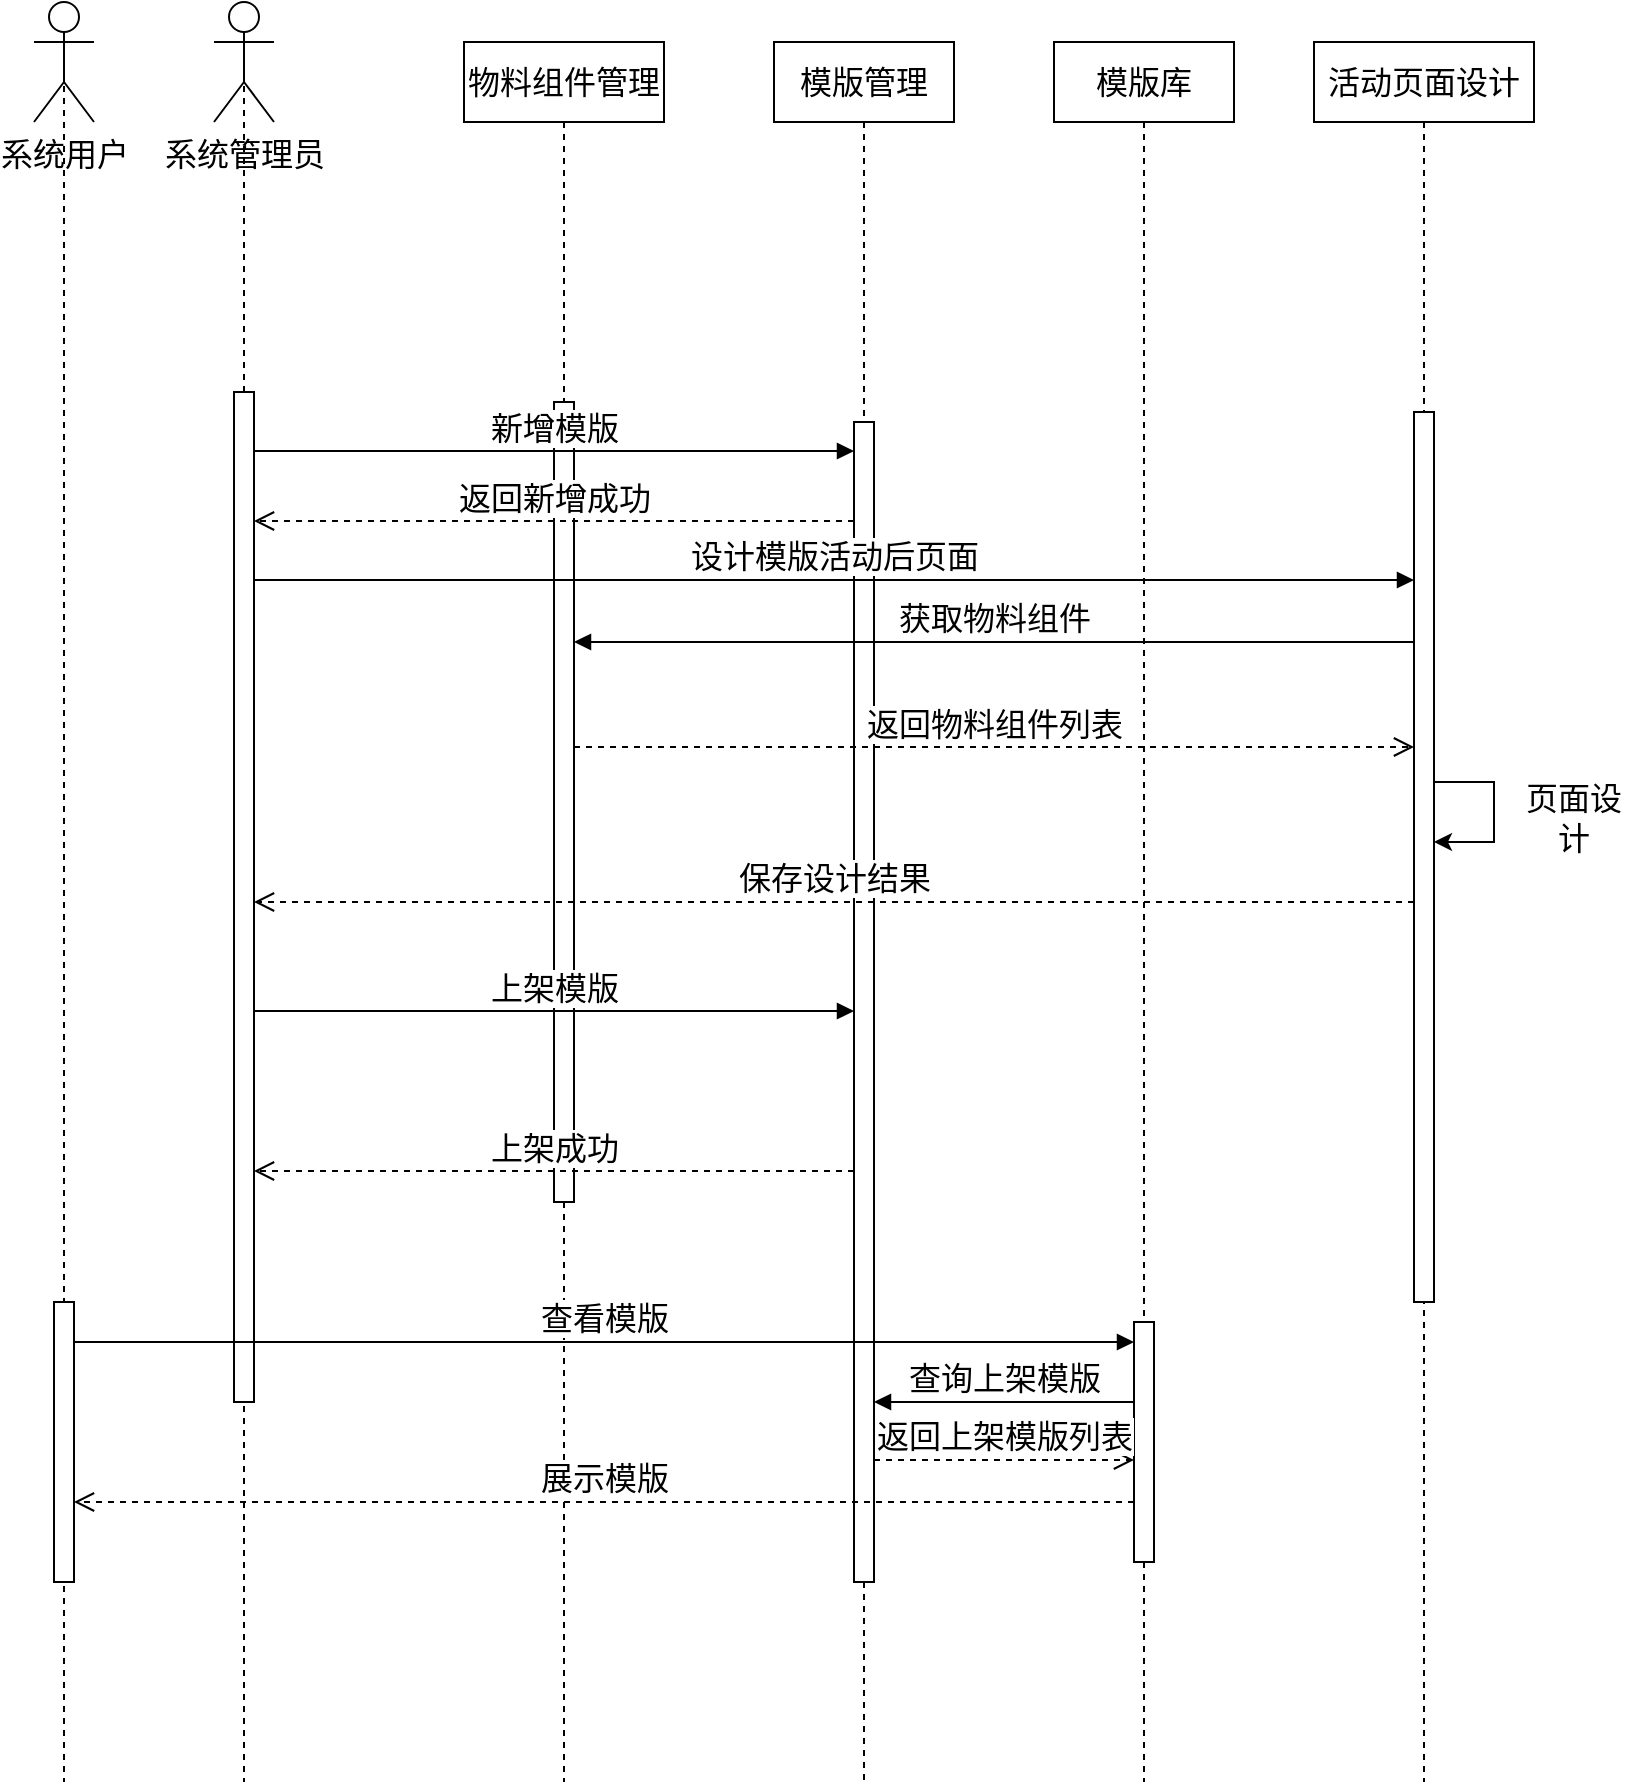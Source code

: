 <mxfile version="24.0.7" type="github">
  <diagram name="第 1 页" id="w9qvFU2rq8Aa3MwLWswK">
    <mxGraphModel dx="420" dy="1146" grid="1" gridSize="10" guides="1" tooltips="1" connect="1" arrows="1" fold="1" page="1" pageScale="1" pageWidth="827" pageHeight="1169" math="0" shadow="0">
      <root>
        <mxCell id="0" />
        <mxCell id="1" parent="0" />
        <mxCell id="nOtRfNLZ3b11A0fir6sg-1" style="edgeStyle=orthogonalEdgeStyle;rounded=0;orthogonalLoop=1;jettySize=auto;html=1;exitX=0.5;exitY=0.5;exitDx=0;exitDy=0;exitPerimeter=0;dashed=1;endArrow=none;endFill=0;fontSize=16;" edge="1" parent="1" source="nOtRfNLZ3b11A0fir6sg-2">
          <mxGeometry relative="1" as="geometry">
            <mxPoint x="2565" y="1240" as="targetPoint" />
          </mxGeometry>
        </mxCell>
        <mxCell id="nOtRfNLZ3b11A0fir6sg-2" value="系统管理员" style="shape=umlActor;verticalLabelPosition=bottom;verticalAlign=top;html=1;outlineConnect=0;fontSize=16;" vertex="1" parent="1">
          <mxGeometry x="2550" y="350" width="30" height="60" as="geometry" />
        </mxCell>
        <mxCell id="nOtRfNLZ3b11A0fir6sg-3" style="edgeStyle=orthogonalEdgeStyle;rounded=0;orthogonalLoop=1;jettySize=auto;html=1;exitX=0.5;exitY=1;exitDx=0;exitDy=0;dashed=1;endArrow=none;endFill=0;fontSize=16;" edge="1" parent="1" source="nOtRfNLZ3b11A0fir6sg-4">
          <mxGeometry relative="1" as="geometry">
            <mxPoint x="2725" y="1240" as="targetPoint" />
          </mxGeometry>
        </mxCell>
        <mxCell id="nOtRfNLZ3b11A0fir6sg-4" value="物料组件管理" style="rounded=0;whiteSpace=wrap;html=1;fontSize=16;" vertex="1" parent="1">
          <mxGeometry x="2675" y="370" width="100" height="40" as="geometry" />
        </mxCell>
        <mxCell id="nOtRfNLZ3b11A0fir6sg-5" style="edgeStyle=orthogonalEdgeStyle;rounded=0;orthogonalLoop=1;jettySize=auto;html=1;exitX=0.5;exitY=1;exitDx=0;exitDy=0;dashed=1;endArrow=none;endFill=0;fontSize=16;" edge="1" parent="1" source="nOtRfNLZ3b11A0fir6sg-15">
          <mxGeometry relative="1" as="geometry">
            <mxPoint x="2875" y="1240" as="targetPoint" />
          </mxGeometry>
        </mxCell>
        <mxCell id="nOtRfNLZ3b11A0fir6sg-6" value="模版管理" style="rounded=0;whiteSpace=wrap;html=1;fontSize=16;" vertex="1" parent="1">
          <mxGeometry x="2830" y="370" width="90" height="40" as="geometry" />
        </mxCell>
        <mxCell id="nOtRfNLZ3b11A0fir6sg-7" style="edgeStyle=orthogonalEdgeStyle;rounded=0;orthogonalLoop=1;jettySize=auto;html=1;exitX=0.5;exitY=1;exitDx=0;exitDy=0;dashed=1;endArrow=none;endFill=0;fontSize=16;" edge="1" parent="1" source="nOtRfNLZ3b11A0fir6sg-31">
          <mxGeometry relative="1" as="geometry">
            <mxPoint x="3015" y="1240" as="targetPoint" />
          </mxGeometry>
        </mxCell>
        <mxCell id="nOtRfNLZ3b11A0fir6sg-8" value="模版库" style="rounded=0;whiteSpace=wrap;html=1;fontSize=16;" vertex="1" parent="1">
          <mxGeometry x="2970" y="370" width="90" height="40" as="geometry" />
        </mxCell>
        <mxCell id="nOtRfNLZ3b11A0fir6sg-36" style="edgeStyle=orthogonalEdgeStyle;rounded=0;orthogonalLoop=1;jettySize=auto;html=1;exitX=0.5;exitY=1;exitDx=0;exitDy=0;dashed=1;endArrow=none;endFill=0;fontSize=16;" edge="1" parent="1" source="nOtRfNLZ3b11A0fir6sg-10">
          <mxGeometry relative="1" as="geometry">
            <mxPoint x="3155" y="1240" as="targetPoint" />
          </mxGeometry>
        </mxCell>
        <mxCell id="nOtRfNLZ3b11A0fir6sg-10" value="活动页面设计" style="rounded=0;whiteSpace=wrap;html=1;fontSize=16;" vertex="1" parent="1">
          <mxGeometry x="3100" y="370" width="110" height="40" as="geometry" />
        </mxCell>
        <mxCell id="nOtRfNLZ3b11A0fir6sg-11" value="" style="html=1;points=[[0,0,0,0,5],[0,1,0,0,-5],[1,0,0,0,5],[1,1,0,0,-5]];perimeter=orthogonalPerimeter;outlineConnect=0;targetShapes=umlLifeline;portConstraint=eastwest;newEdgeStyle={&quot;curved&quot;:0,&quot;rounded&quot;:0};fontSize=16;" vertex="1" parent="1">
          <mxGeometry x="2560" y="545" width="10" height="505" as="geometry" />
        </mxCell>
        <mxCell id="nOtRfNLZ3b11A0fir6sg-12" value="" style="html=1;points=[[0,0,0,0,5],[0,1,0,0,-5],[1,0,0,0,5],[1,1,0,0,-5]];perimeter=orthogonalPerimeter;outlineConnect=0;targetShapes=umlLifeline;portConstraint=eastwest;newEdgeStyle={&quot;curved&quot;:0,&quot;rounded&quot;:0};fontSize=16;" vertex="1" parent="1">
          <mxGeometry x="2720" y="550" width="10" height="400" as="geometry" />
        </mxCell>
        <mxCell id="nOtRfNLZ3b11A0fir6sg-13" value="" style="html=1;points=[[0,0,0,0,5],[0,1,0,0,-5],[1,0,0,0,5],[1,1,0,0,-5]];perimeter=orthogonalPerimeter;outlineConnect=0;targetShapes=umlLifeline;portConstraint=eastwest;newEdgeStyle={&quot;curved&quot;:0,&quot;rounded&quot;:0};fontSize=16;" vertex="1" parent="1">
          <mxGeometry x="3150" y="555" width="10" height="445" as="geometry" />
        </mxCell>
        <mxCell id="nOtRfNLZ3b11A0fir6sg-14" value="" style="edgeStyle=orthogonalEdgeStyle;rounded=0;orthogonalLoop=1;jettySize=auto;html=1;exitX=0.5;exitY=1;exitDx=0;exitDy=0;dashed=1;endArrow=none;endFill=0;fontSize=16;" edge="1" parent="1" source="nOtRfNLZ3b11A0fir6sg-6" target="nOtRfNLZ3b11A0fir6sg-15">
          <mxGeometry relative="1" as="geometry">
            <mxPoint x="2875" y="1170" as="targetPoint" />
            <mxPoint x="2875" y="410" as="sourcePoint" />
            <Array as="points">
              <mxPoint x="2875" y="540" />
              <mxPoint x="2875" y="540" />
            </Array>
          </mxGeometry>
        </mxCell>
        <mxCell id="nOtRfNLZ3b11A0fir6sg-15" value="" style="html=1;points=[[0,0,0,0,5],[0,1,0,0,-5],[1,0,0,0,5],[1,1,0,0,-5]];perimeter=orthogonalPerimeter;outlineConnect=0;targetShapes=umlLifeline;portConstraint=eastwest;newEdgeStyle={&quot;curved&quot;:0,&quot;rounded&quot;:0};fontSize=16;" vertex="1" parent="1">
          <mxGeometry x="2870" y="560" width="10" height="580" as="geometry" />
        </mxCell>
        <mxCell id="nOtRfNLZ3b11A0fir6sg-16" value="新增模版" style="html=1;verticalAlign=bottom;endArrow=block;curved=0;rounded=0;fontSize=16;" edge="1" parent="1">
          <mxGeometry width="80" relative="1" as="geometry">
            <mxPoint x="2570" y="574.5" as="sourcePoint" />
            <mxPoint x="2870" y="574.5" as="targetPoint" />
          </mxGeometry>
        </mxCell>
        <mxCell id="nOtRfNLZ3b11A0fir6sg-17" value="设计模版活动后页面" style="html=1;verticalAlign=bottom;endArrow=block;curved=0;rounded=0;fontSize=16;" edge="1" parent="1">
          <mxGeometry width="80" relative="1" as="geometry">
            <mxPoint x="2570" y="639" as="sourcePoint" />
            <mxPoint x="3150" y="639" as="targetPoint" />
            <mxPoint as="offset" />
          </mxGeometry>
        </mxCell>
        <mxCell id="nOtRfNLZ3b11A0fir6sg-18" value="获取物料组件" style="html=1;verticalAlign=bottom;endArrow=block;curved=0;rounded=0;fontSize=16;" edge="1" parent="1">
          <mxGeometry width="80" relative="1" as="geometry">
            <mxPoint x="3150" y="670" as="sourcePoint" />
            <mxPoint x="2730" y="670" as="targetPoint" />
            <mxPoint as="offset" />
          </mxGeometry>
        </mxCell>
        <mxCell id="nOtRfNLZ3b11A0fir6sg-19" value="返回物料组件列表" style="html=1;verticalAlign=bottom;endArrow=open;dashed=1;endSize=8;curved=0;rounded=0;fontSize=16;" edge="1" parent="1">
          <mxGeometry relative="1" as="geometry">
            <mxPoint x="2730" y="722.5" as="sourcePoint" />
            <mxPoint x="3150" y="722.5" as="targetPoint" />
            <mxPoint as="offset" />
          </mxGeometry>
        </mxCell>
        <mxCell id="nOtRfNLZ3b11A0fir6sg-20" value="" style="endArrow=classic;html=1;rounded=0;fontSize=16;" edge="1" parent="1">
          <mxGeometry width="50" height="50" relative="1" as="geometry">
            <mxPoint x="3160" y="740" as="sourcePoint" />
            <mxPoint x="3160" y="770" as="targetPoint" />
            <Array as="points">
              <mxPoint x="3190" y="740" />
              <mxPoint x="3190" y="770" />
              <mxPoint x="3160" y="770" />
            </Array>
          </mxGeometry>
        </mxCell>
        <mxCell id="nOtRfNLZ3b11A0fir6sg-21" value="页面设计" style="text;html=1;align=center;verticalAlign=middle;whiteSpace=wrap;rounded=0;fontSize=16;" vertex="1" parent="1">
          <mxGeometry x="3200" y="742.5" width="60" height="30" as="geometry" />
        </mxCell>
        <mxCell id="nOtRfNLZ3b11A0fir6sg-22" value="保存设计结果" style="html=1;verticalAlign=bottom;endArrow=open;dashed=1;endSize=8;curved=0;rounded=0;fontSize=16;" edge="1" parent="1" target="nOtRfNLZ3b11A0fir6sg-11">
          <mxGeometry relative="1" as="geometry">
            <mxPoint x="3150" y="800" as="sourcePoint" />
            <mxPoint x="2880" y="800" as="targetPoint" />
          </mxGeometry>
        </mxCell>
        <mxCell id="nOtRfNLZ3b11A0fir6sg-23" value="返回新增成功" style="html=1;verticalAlign=bottom;endArrow=open;dashed=1;endSize=8;curved=0;rounded=0;fontSize=16;" edge="1" parent="1" source="nOtRfNLZ3b11A0fir6sg-15">
          <mxGeometry relative="1" as="geometry">
            <mxPoint x="2650" y="609.5" as="sourcePoint" />
            <mxPoint x="2570" y="609.5" as="targetPoint" />
          </mxGeometry>
        </mxCell>
        <mxCell id="nOtRfNLZ3b11A0fir6sg-24" value="上架模版" style="html=1;verticalAlign=bottom;endArrow=block;curved=0;rounded=0;fontSize=16;" edge="1" parent="1" target="nOtRfNLZ3b11A0fir6sg-15">
          <mxGeometry width="80" relative="1" as="geometry">
            <mxPoint x="2570" y="854.5" as="sourcePoint" />
            <mxPoint x="2650" y="854.5" as="targetPoint" />
          </mxGeometry>
        </mxCell>
        <mxCell id="nOtRfNLZ3b11A0fir6sg-25" value="上架成功" style="html=1;verticalAlign=bottom;endArrow=open;dashed=1;endSize=8;curved=0;rounded=0;fontSize=16;" edge="1" parent="1">
          <mxGeometry relative="1" as="geometry">
            <mxPoint x="2870" y="934.5" as="sourcePoint" />
            <mxPoint x="2570" y="934.5" as="targetPoint" />
            <mxPoint as="offset" />
          </mxGeometry>
        </mxCell>
        <mxCell id="nOtRfNLZ3b11A0fir6sg-26" style="edgeStyle=orthogonalEdgeStyle;rounded=0;orthogonalLoop=1;jettySize=auto;html=1;exitX=0.5;exitY=0.5;exitDx=0;exitDy=0;exitPerimeter=0;dashed=1;endArrow=none;endFill=0;fontSize=16;" edge="1" parent="1" source="nOtRfNLZ3b11A0fir6sg-29">
          <mxGeometry relative="1" as="geometry">
            <mxPoint x="2475" y="1240" as="targetPoint" />
            <Array as="points">
              <mxPoint x="2475" y="1100" />
              <mxPoint x="2475" y="1100" />
            </Array>
          </mxGeometry>
        </mxCell>
        <mxCell id="nOtRfNLZ3b11A0fir6sg-27" value="系统用户" style="shape=umlActor;verticalLabelPosition=bottom;verticalAlign=top;html=1;outlineConnect=0;fontSize=16;" vertex="1" parent="1">
          <mxGeometry x="2460" y="350" width="30" height="60" as="geometry" />
        </mxCell>
        <mxCell id="nOtRfNLZ3b11A0fir6sg-28" value="" style="edgeStyle=orthogonalEdgeStyle;rounded=0;orthogonalLoop=1;jettySize=auto;html=1;exitX=0.5;exitY=0.5;exitDx=0;exitDy=0;exitPerimeter=0;dashed=1;endArrow=none;endFill=0;fontSize=16;" edge="1" parent="1" source="nOtRfNLZ3b11A0fir6sg-27" target="nOtRfNLZ3b11A0fir6sg-29">
          <mxGeometry relative="1" as="geometry">
            <mxPoint x="2475" y="1220" as="targetPoint" />
            <mxPoint x="2475" y="380" as="sourcePoint" />
            <Array as="points">
              <mxPoint x="2475" y="880" />
              <mxPoint x="2475" y="880" />
            </Array>
          </mxGeometry>
        </mxCell>
        <mxCell id="nOtRfNLZ3b11A0fir6sg-29" value="" style="html=1;points=[[0,0,0,0,5],[0,1,0,0,-5],[1,0,0,0,5],[1,1,0,0,-5]];perimeter=orthogonalPerimeter;outlineConnect=0;targetShapes=umlLifeline;portConstraint=eastwest;newEdgeStyle={&quot;curved&quot;:0,&quot;rounded&quot;:0};fontSize=16;" vertex="1" parent="1">
          <mxGeometry x="2470" y="1000" width="10" height="140" as="geometry" />
        </mxCell>
        <mxCell id="nOtRfNLZ3b11A0fir6sg-30" value="" style="edgeStyle=orthogonalEdgeStyle;rounded=0;orthogonalLoop=1;jettySize=auto;html=1;exitX=0.5;exitY=1;exitDx=0;exitDy=0;dashed=1;endArrow=none;endFill=0;fontSize=16;" edge="1" parent="1" source="nOtRfNLZ3b11A0fir6sg-8" target="nOtRfNLZ3b11A0fir6sg-31">
          <mxGeometry relative="1" as="geometry">
            <mxPoint x="3015" y="1190" as="targetPoint" />
            <mxPoint x="3015" y="410" as="sourcePoint" />
            <Array as="points">
              <mxPoint x="3015" y="920" />
              <mxPoint x="3015" y="920" />
            </Array>
          </mxGeometry>
        </mxCell>
        <mxCell id="nOtRfNLZ3b11A0fir6sg-31" value="" style="html=1;points=[[0,0,0,0,5],[0,1,0,0,-5],[1,0,0,0,5],[1,1,0,0,-5]];perimeter=orthogonalPerimeter;outlineConnect=0;targetShapes=umlLifeline;portConstraint=eastwest;newEdgeStyle={&quot;curved&quot;:0,&quot;rounded&quot;:0};fontSize=16;" vertex="1" parent="1">
          <mxGeometry x="3010" y="1010" width="10" height="120" as="geometry" />
        </mxCell>
        <mxCell id="nOtRfNLZ3b11A0fir6sg-32" value="查看模版" style="html=1;verticalAlign=bottom;endArrow=block;curved=0;rounded=0;fontSize=16;" edge="1" parent="1" target="nOtRfNLZ3b11A0fir6sg-31">
          <mxGeometry width="80" relative="1" as="geometry">
            <mxPoint x="2480" y="1020" as="sourcePoint" />
            <mxPoint x="2560" y="1020" as="targetPoint" />
          </mxGeometry>
        </mxCell>
        <mxCell id="nOtRfNLZ3b11A0fir6sg-33" value="查询上架模版" style="html=1;verticalAlign=bottom;endArrow=block;curved=0;rounded=0;fontSize=16;" edge="1" parent="1" source="nOtRfNLZ3b11A0fir6sg-31">
          <mxGeometry width="80" relative="1" as="geometry">
            <mxPoint x="2960" y="1050" as="sourcePoint" />
            <mxPoint x="2880" y="1050" as="targetPoint" />
          </mxGeometry>
        </mxCell>
        <mxCell id="nOtRfNLZ3b11A0fir6sg-34" value="返回上架模版列表" style="html=1;verticalAlign=bottom;endArrow=open;dashed=1;endSize=8;curved=0;rounded=0;fontSize=16;" edge="1" parent="1" target="nOtRfNLZ3b11A0fir6sg-31">
          <mxGeometry relative="1" as="geometry">
            <mxPoint x="2880" y="1079" as="sourcePoint" />
            <mxPoint x="2960" y="1079" as="targetPoint" />
          </mxGeometry>
        </mxCell>
        <mxCell id="nOtRfNLZ3b11A0fir6sg-35" value="展示模版" style="html=1;verticalAlign=bottom;endArrow=open;dashed=1;endSize=8;curved=0;rounded=0;fontSize=16;" edge="1" parent="1">
          <mxGeometry relative="1" as="geometry">
            <mxPoint x="3010" y="1100" as="sourcePoint" />
            <mxPoint x="2480" y="1100" as="targetPoint" />
          </mxGeometry>
        </mxCell>
      </root>
    </mxGraphModel>
  </diagram>
</mxfile>
